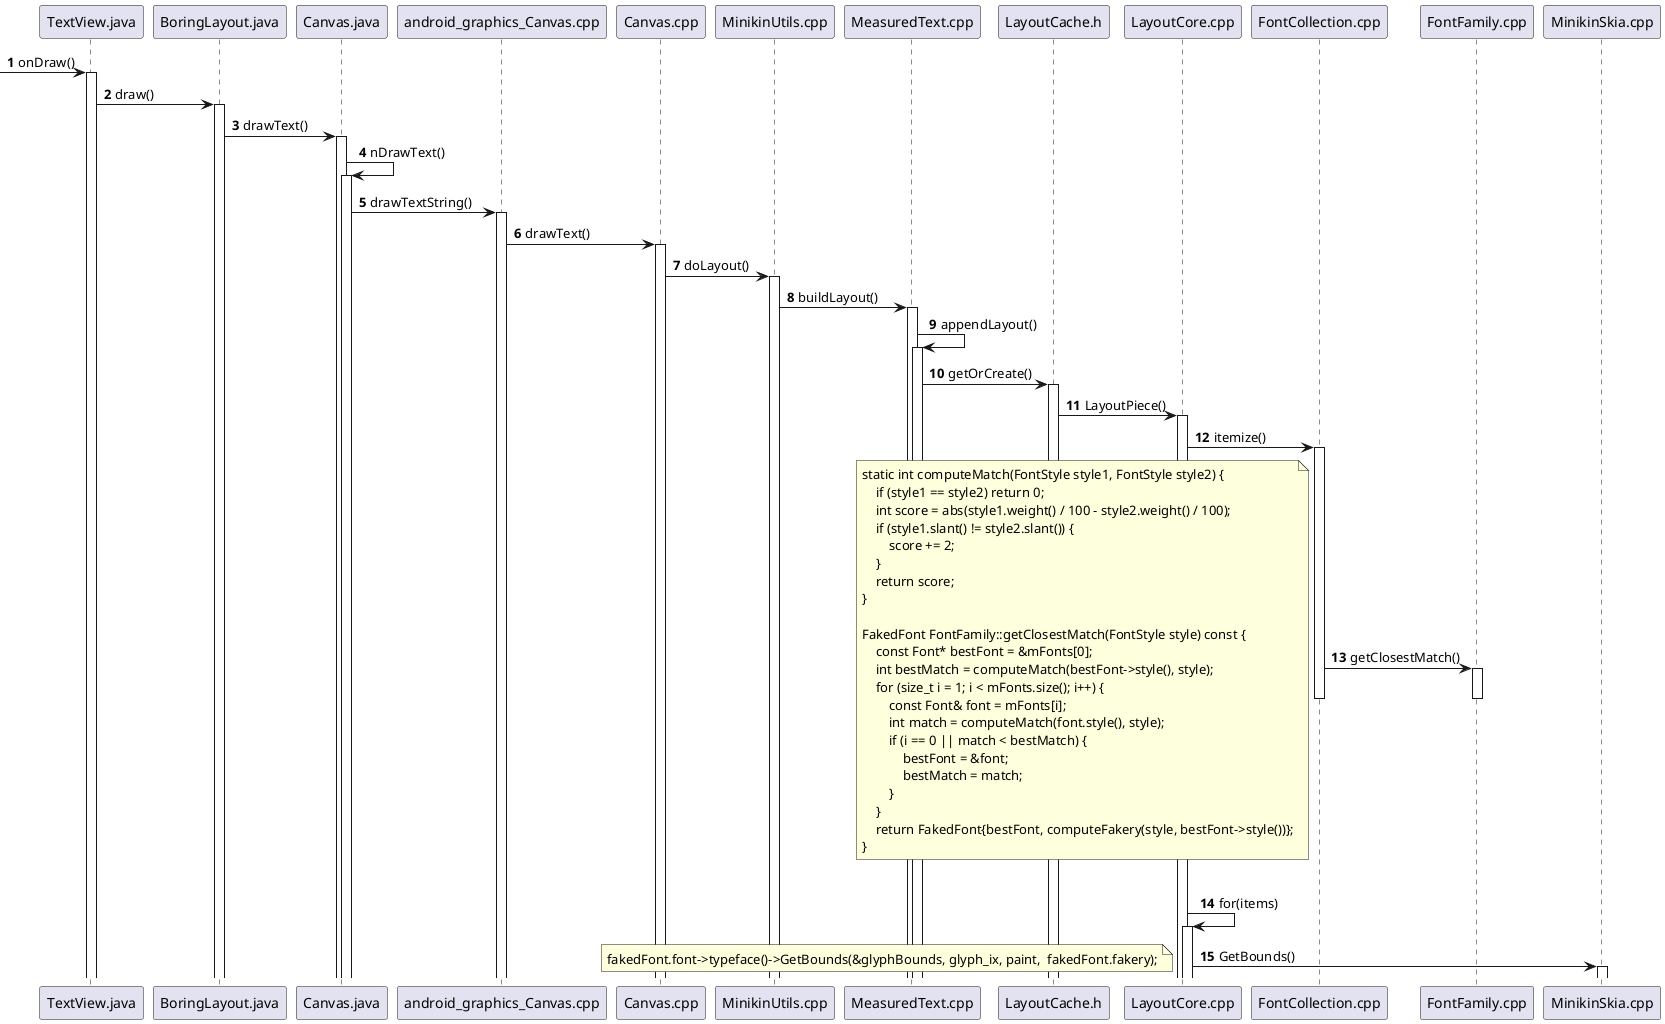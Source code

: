 @startuml
'https://plantuml.com/sequence-diagram

autonumber

-> TextView.java: onDraw()
activate TextView.java
TextView.java -> BoringLayout.java: draw()
activate BoringLayout.java
BoringLayout.java -> Canvas.java: drawText()
activate Canvas.java
Canvas.java -> Canvas.java: nDrawText()
activate Canvas.java
Canvas.java -> android_graphics_Canvas.cpp: drawTextString()
activate android_graphics_Canvas.cpp
android_graphics_Canvas.cpp -> Canvas.cpp: drawText()
activate Canvas.cpp
Canvas.cpp -> MinikinUtils.cpp: doLayout()
activate MinikinUtils.cpp
MinikinUtils.cpp -> MeasuredText.cpp: buildLayout()
activate MeasuredText.cpp
MeasuredText.cpp -> MeasuredText.cpp: appendLayout()
activate MeasuredText.cpp
MeasuredText.cpp -> LayoutCache.h: getOrCreate()
activate LayoutCache.h
LayoutCache.h -> LayoutCore.cpp: LayoutPiece()
activate LayoutCore.cpp
LayoutCore.cpp -> FontCollection.cpp: itemize()
activate FontCollection.cpp
FontCollection.cpp -> FontFamily.cpp: getClosestMatch()
activate FontFamily.cpp
note left
static int computeMatch(FontStyle style1, FontStyle style2) {
    if (style1 == style2) return 0;
    int score = abs(style1.weight() / 100 - style2.weight() / 100);
    if (style1.slant() != style2.slant()) {
        score += 2;
    }
    return score;
}

FakedFont FontFamily::getClosestMatch(FontStyle style) const {
    const Font* bestFont = &mFonts[0];
    int bestMatch = computeMatch(bestFont->style(), style);
    for (size_t i = 1; i < mFonts.size(); i++) {
        const Font& font = mFonts[i];
        int match = computeMatch(font.style(), style);
        if (i == 0 || match < bestMatch) {
            bestFont = &font;
            bestMatch = match;
        }
    }
    return FakedFont{bestFont, computeFakery(style, bestFont->style())};
}
end note
deactivate FontFamily.cpp
deactivate FontCollection.cpp
LayoutCore.cpp -> LayoutCore.cpp: for(items)
activate LayoutCore.cpp
LayoutCore.cpp -> MinikinSkia.cpp: GetBounds()
activate MinikinSkia.cpp
note left
fakedFont.font->typeface()->GetBounds(&glyphBounds, glyph_ix, paint,  fakedFont.fakery);
end note



@enduml